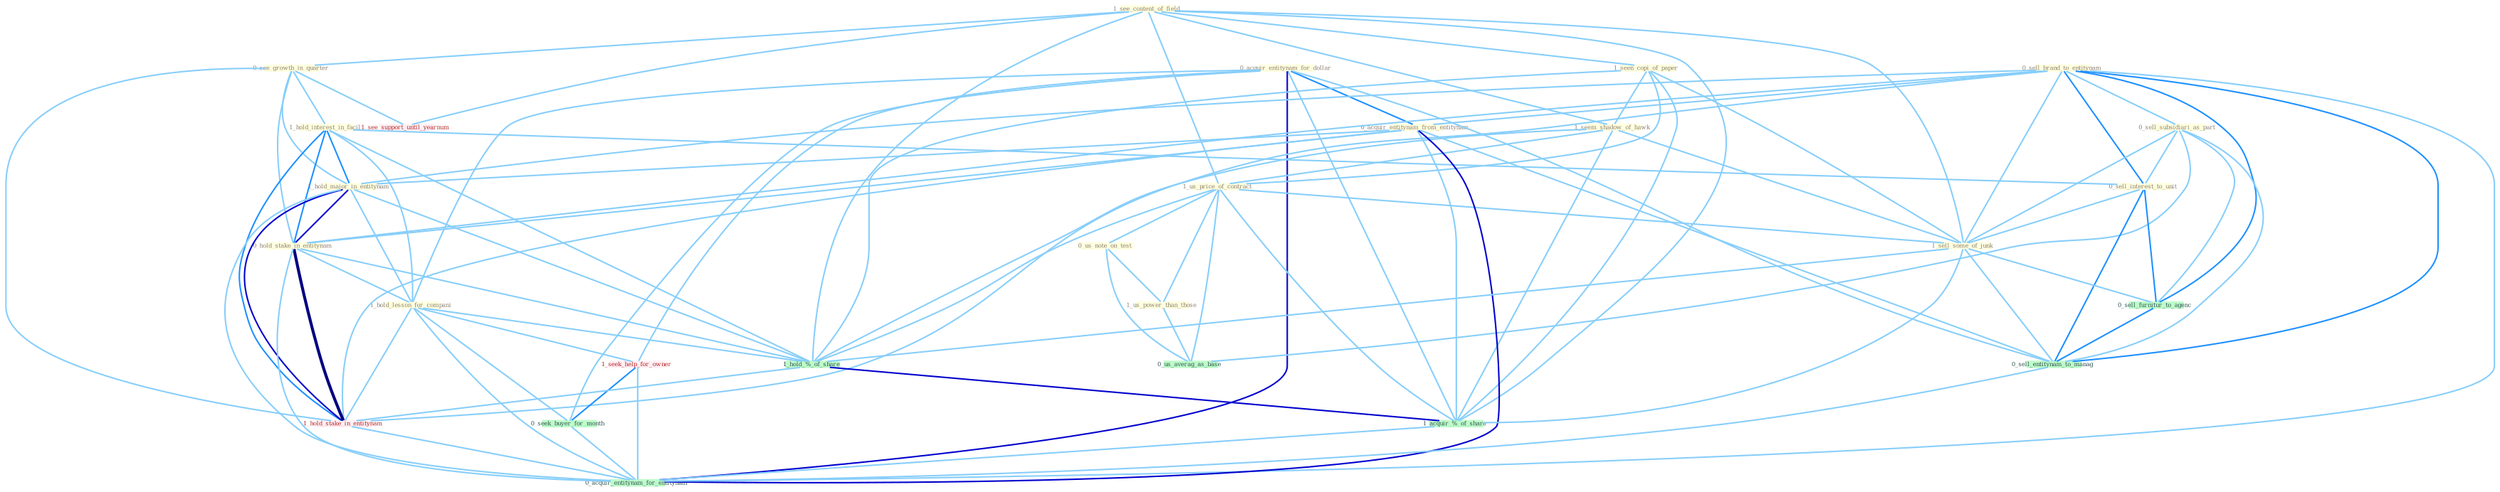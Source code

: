 Graph G{ 
    node
    [shape=polygon,style=filled,width=.5,height=.06,color="#BDFCC9",fixedsize=true,fontsize=4,
    fontcolor="#2f4f4f"];
    {node
    [color="#ffffe0", fontcolor="#8b7d6b"] "1_see_content_of_field " "0_acquir_entitynam_for_dollar " "0_sell_brand_to_entitynam " "0_sell_subsidiari_as_part " "1_seen_copi_of_paper " "0_see_growth_in_quarter " "1_seem_shadow_of_hawk " "1_us_price_of_contract " "1_hold_interest_in_facil " "0_acquir_entitynam_from_entitynam " "0_sell_interest_to_unit " "1_hold_major_in_entitynam " "0_us_note_on_test " "1_us_power_than_those " "0_hold_stake_in_entitynam " "1_hold_lesson_for_compani " "1_sell_some_of_junk "}
{node [color="#fff0f5", fontcolor="#b22222"] "1_hold_stake_in_entitynam " "1_seek_help_for_owner " "1_see_support_until_yearnum "}
edge [color="#B0E2FF"];

	"1_see_content_of_field " -- "1_seen_copi_of_paper " [w="1", color="#87cefa" ];
	"1_see_content_of_field " -- "0_see_growth_in_quarter " [w="1", color="#87cefa" ];
	"1_see_content_of_field " -- "1_seem_shadow_of_hawk " [w="1", color="#87cefa" ];
	"1_see_content_of_field " -- "1_us_price_of_contract " [w="1", color="#87cefa" ];
	"1_see_content_of_field " -- "1_sell_some_of_junk " [w="1", color="#87cefa" ];
	"1_see_content_of_field " -- "1_hold_%_of_share " [w="1", color="#87cefa" ];
	"1_see_content_of_field " -- "1_acquir_%_of_share " [w="1", color="#87cefa" ];
	"1_see_content_of_field " -- "1_see_support_until_yearnum " [w="1", color="#87cefa" ];
	"0_acquir_entitynam_for_dollar " -- "0_acquir_entitynam_from_entitynam " [w="2", color="#1e90ff" , len=0.8];
	"0_acquir_entitynam_for_dollar " -- "1_hold_lesson_for_compani " [w="1", color="#87cefa" ];
	"0_acquir_entitynam_for_dollar " -- "1_seek_help_for_owner " [w="1", color="#87cefa" ];
	"0_acquir_entitynam_for_dollar " -- "0_seek_buyer_for_month " [w="1", color="#87cefa" ];
	"0_acquir_entitynam_for_dollar " -- "1_acquir_%_of_share " [w="1", color="#87cefa" ];
	"0_acquir_entitynam_for_dollar " -- "0_sell_entitynam_to_manag " [w="1", color="#87cefa" ];
	"0_acquir_entitynam_for_dollar " -- "0_acquir_entitynam_for_entitynam " [w="3", color="#0000cd" , len=0.6];
	"0_sell_brand_to_entitynam " -- "0_sell_subsidiari_as_part " [w="1", color="#87cefa" ];
	"0_sell_brand_to_entitynam " -- "0_acquir_entitynam_from_entitynam " [w="1", color="#87cefa" ];
	"0_sell_brand_to_entitynam " -- "0_sell_interest_to_unit " [w="2", color="#1e90ff" , len=0.8];
	"0_sell_brand_to_entitynam " -- "1_hold_major_in_entitynam " [w="1", color="#87cefa" ];
	"0_sell_brand_to_entitynam " -- "0_hold_stake_in_entitynam " [w="1", color="#87cefa" ];
	"0_sell_brand_to_entitynam " -- "1_sell_some_of_junk " [w="1", color="#87cefa" ];
	"0_sell_brand_to_entitynam " -- "1_hold_stake_in_entitynam " [w="1", color="#87cefa" ];
	"0_sell_brand_to_entitynam " -- "0_sell_furnitur_to_agenc " [w="2", color="#1e90ff" , len=0.8];
	"0_sell_brand_to_entitynam " -- "0_sell_entitynam_to_manag " [w="2", color="#1e90ff" , len=0.8];
	"0_sell_brand_to_entitynam " -- "0_acquir_entitynam_for_entitynam " [w="1", color="#87cefa" ];
	"0_sell_subsidiari_as_part " -- "0_sell_interest_to_unit " [w="1", color="#87cefa" ];
	"0_sell_subsidiari_as_part " -- "1_sell_some_of_junk " [w="1", color="#87cefa" ];
	"0_sell_subsidiari_as_part " -- "0_sell_furnitur_to_agenc " [w="1", color="#87cefa" ];
	"0_sell_subsidiari_as_part " -- "0_us_averag_as_base " [w="1", color="#87cefa" ];
	"0_sell_subsidiari_as_part " -- "0_sell_entitynam_to_manag " [w="1", color="#87cefa" ];
	"1_seen_copi_of_paper " -- "1_seem_shadow_of_hawk " [w="1", color="#87cefa" ];
	"1_seen_copi_of_paper " -- "1_us_price_of_contract " [w="1", color="#87cefa" ];
	"1_seen_copi_of_paper " -- "1_sell_some_of_junk " [w="1", color="#87cefa" ];
	"1_seen_copi_of_paper " -- "1_hold_%_of_share " [w="1", color="#87cefa" ];
	"1_seen_copi_of_paper " -- "1_acquir_%_of_share " [w="1", color="#87cefa" ];
	"0_see_growth_in_quarter " -- "1_hold_interest_in_facil " [w="1", color="#87cefa" ];
	"0_see_growth_in_quarter " -- "1_hold_major_in_entitynam " [w="1", color="#87cefa" ];
	"0_see_growth_in_quarter " -- "0_hold_stake_in_entitynam " [w="1", color="#87cefa" ];
	"0_see_growth_in_quarter " -- "1_hold_stake_in_entitynam " [w="1", color="#87cefa" ];
	"0_see_growth_in_quarter " -- "1_see_support_until_yearnum " [w="1", color="#87cefa" ];
	"1_seem_shadow_of_hawk " -- "1_us_price_of_contract " [w="1", color="#87cefa" ];
	"1_seem_shadow_of_hawk " -- "1_sell_some_of_junk " [w="1", color="#87cefa" ];
	"1_seem_shadow_of_hawk " -- "1_hold_%_of_share " [w="1", color="#87cefa" ];
	"1_seem_shadow_of_hawk " -- "1_acquir_%_of_share " [w="1", color="#87cefa" ];
	"1_us_price_of_contract " -- "0_us_note_on_test " [w="1", color="#87cefa" ];
	"1_us_price_of_contract " -- "1_us_power_than_those " [w="1", color="#87cefa" ];
	"1_us_price_of_contract " -- "1_sell_some_of_junk " [w="1", color="#87cefa" ];
	"1_us_price_of_contract " -- "1_hold_%_of_share " [w="1", color="#87cefa" ];
	"1_us_price_of_contract " -- "1_acquir_%_of_share " [w="1", color="#87cefa" ];
	"1_us_price_of_contract " -- "0_us_averag_as_base " [w="1", color="#87cefa" ];
	"1_hold_interest_in_facil " -- "0_sell_interest_to_unit " [w="1", color="#87cefa" ];
	"1_hold_interest_in_facil " -- "1_hold_major_in_entitynam " [w="2", color="#1e90ff" , len=0.8];
	"1_hold_interest_in_facil " -- "0_hold_stake_in_entitynam " [w="2", color="#1e90ff" , len=0.8];
	"1_hold_interest_in_facil " -- "1_hold_lesson_for_compani " [w="1", color="#87cefa" ];
	"1_hold_interest_in_facil " -- "1_hold_%_of_share " [w="1", color="#87cefa" ];
	"1_hold_interest_in_facil " -- "1_hold_stake_in_entitynam " [w="2", color="#1e90ff" , len=0.8];
	"0_acquir_entitynam_from_entitynam " -- "1_hold_major_in_entitynam " [w="1", color="#87cefa" ];
	"0_acquir_entitynam_from_entitynam " -- "0_hold_stake_in_entitynam " [w="1", color="#87cefa" ];
	"0_acquir_entitynam_from_entitynam " -- "1_hold_stake_in_entitynam " [w="1", color="#87cefa" ];
	"0_acquir_entitynam_from_entitynam " -- "1_acquir_%_of_share " [w="1", color="#87cefa" ];
	"0_acquir_entitynam_from_entitynam " -- "0_sell_entitynam_to_manag " [w="1", color="#87cefa" ];
	"0_acquir_entitynam_from_entitynam " -- "0_acquir_entitynam_for_entitynam " [w="3", color="#0000cd" , len=0.6];
	"0_sell_interest_to_unit " -- "1_sell_some_of_junk " [w="1", color="#87cefa" ];
	"0_sell_interest_to_unit " -- "0_sell_furnitur_to_agenc " [w="2", color="#1e90ff" , len=0.8];
	"0_sell_interest_to_unit " -- "0_sell_entitynam_to_manag " [w="2", color="#1e90ff" , len=0.8];
	"1_hold_major_in_entitynam " -- "0_hold_stake_in_entitynam " [w="3", color="#0000cd" , len=0.6];
	"1_hold_major_in_entitynam " -- "1_hold_lesson_for_compani " [w="1", color="#87cefa" ];
	"1_hold_major_in_entitynam " -- "1_hold_%_of_share " [w="1", color="#87cefa" ];
	"1_hold_major_in_entitynam " -- "1_hold_stake_in_entitynam " [w="3", color="#0000cd" , len=0.6];
	"1_hold_major_in_entitynam " -- "0_acquir_entitynam_for_entitynam " [w="1", color="#87cefa" ];
	"0_us_note_on_test " -- "1_us_power_than_those " [w="1", color="#87cefa" ];
	"0_us_note_on_test " -- "0_us_averag_as_base " [w="1", color="#87cefa" ];
	"1_us_power_than_those " -- "0_us_averag_as_base " [w="1", color="#87cefa" ];
	"0_hold_stake_in_entitynam " -- "1_hold_lesson_for_compani " [w="1", color="#87cefa" ];
	"0_hold_stake_in_entitynam " -- "1_hold_%_of_share " [w="1", color="#87cefa" ];
	"0_hold_stake_in_entitynam " -- "1_hold_stake_in_entitynam " [w="4", style=bold, color="#000080", len=0.4];
	"0_hold_stake_in_entitynam " -- "0_acquir_entitynam_for_entitynam " [w="1", color="#87cefa" ];
	"1_hold_lesson_for_compani " -- "1_hold_%_of_share " [w="1", color="#87cefa" ];
	"1_hold_lesson_for_compani " -- "1_hold_stake_in_entitynam " [w="1", color="#87cefa" ];
	"1_hold_lesson_for_compani " -- "1_seek_help_for_owner " [w="1", color="#87cefa" ];
	"1_hold_lesson_for_compani " -- "0_seek_buyer_for_month " [w="1", color="#87cefa" ];
	"1_hold_lesson_for_compani " -- "0_acquir_entitynam_for_entitynam " [w="1", color="#87cefa" ];
	"1_sell_some_of_junk " -- "1_hold_%_of_share " [w="1", color="#87cefa" ];
	"1_sell_some_of_junk " -- "1_acquir_%_of_share " [w="1", color="#87cefa" ];
	"1_sell_some_of_junk " -- "0_sell_furnitur_to_agenc " [w="1", color="#87cefa" ];
	"1_sell_some_of_junk " -- "0_sell_entitynam_to_manag " [w="1", color="#87cefa" ];
	"1_hold_%_of_share " -- "1_hold_stake_in_entitynam " [w="1", color="#87cefa" ];
	"1_hold_%_of_share " -- "1_acquir_%_of_share " [w="3", color="#0000cd" , len=0.6];
	"1_hold_stake_in_entitynam " -- "0_acquir_entitynam_for_entitynam " [w="1", color="#87cefa" ];
	"1_seek_help_for_owner " -- "0_seek_buyer_for_month " [w="2", color="#1e90ff" , len=0.8];
	"1_seek_help_for_owner " -- "0_acquir_entitynam_for_entitynam " [w="1", color="#87cefa" ];
	"0_seek_buyer_for_month " -- "0_acquir_entitynam_for_entitynam " [w="1", color="#87cefa" ];
	"1_acquir_%_of_share " -- "0_acquir_entitynam_for_entitynam " [w="1", color="#87cefa" ];
	"0_sell_furnitur_to_agenc " -- "0_sell_entitynam_to_manag " [w="2", color="#1e90ff" , len=0.8];
	"0_sell_entitynam_to_manag " -- "0_acquir_entitynam_for_entitynam " [w="1", color="#87cefa" ];
}
